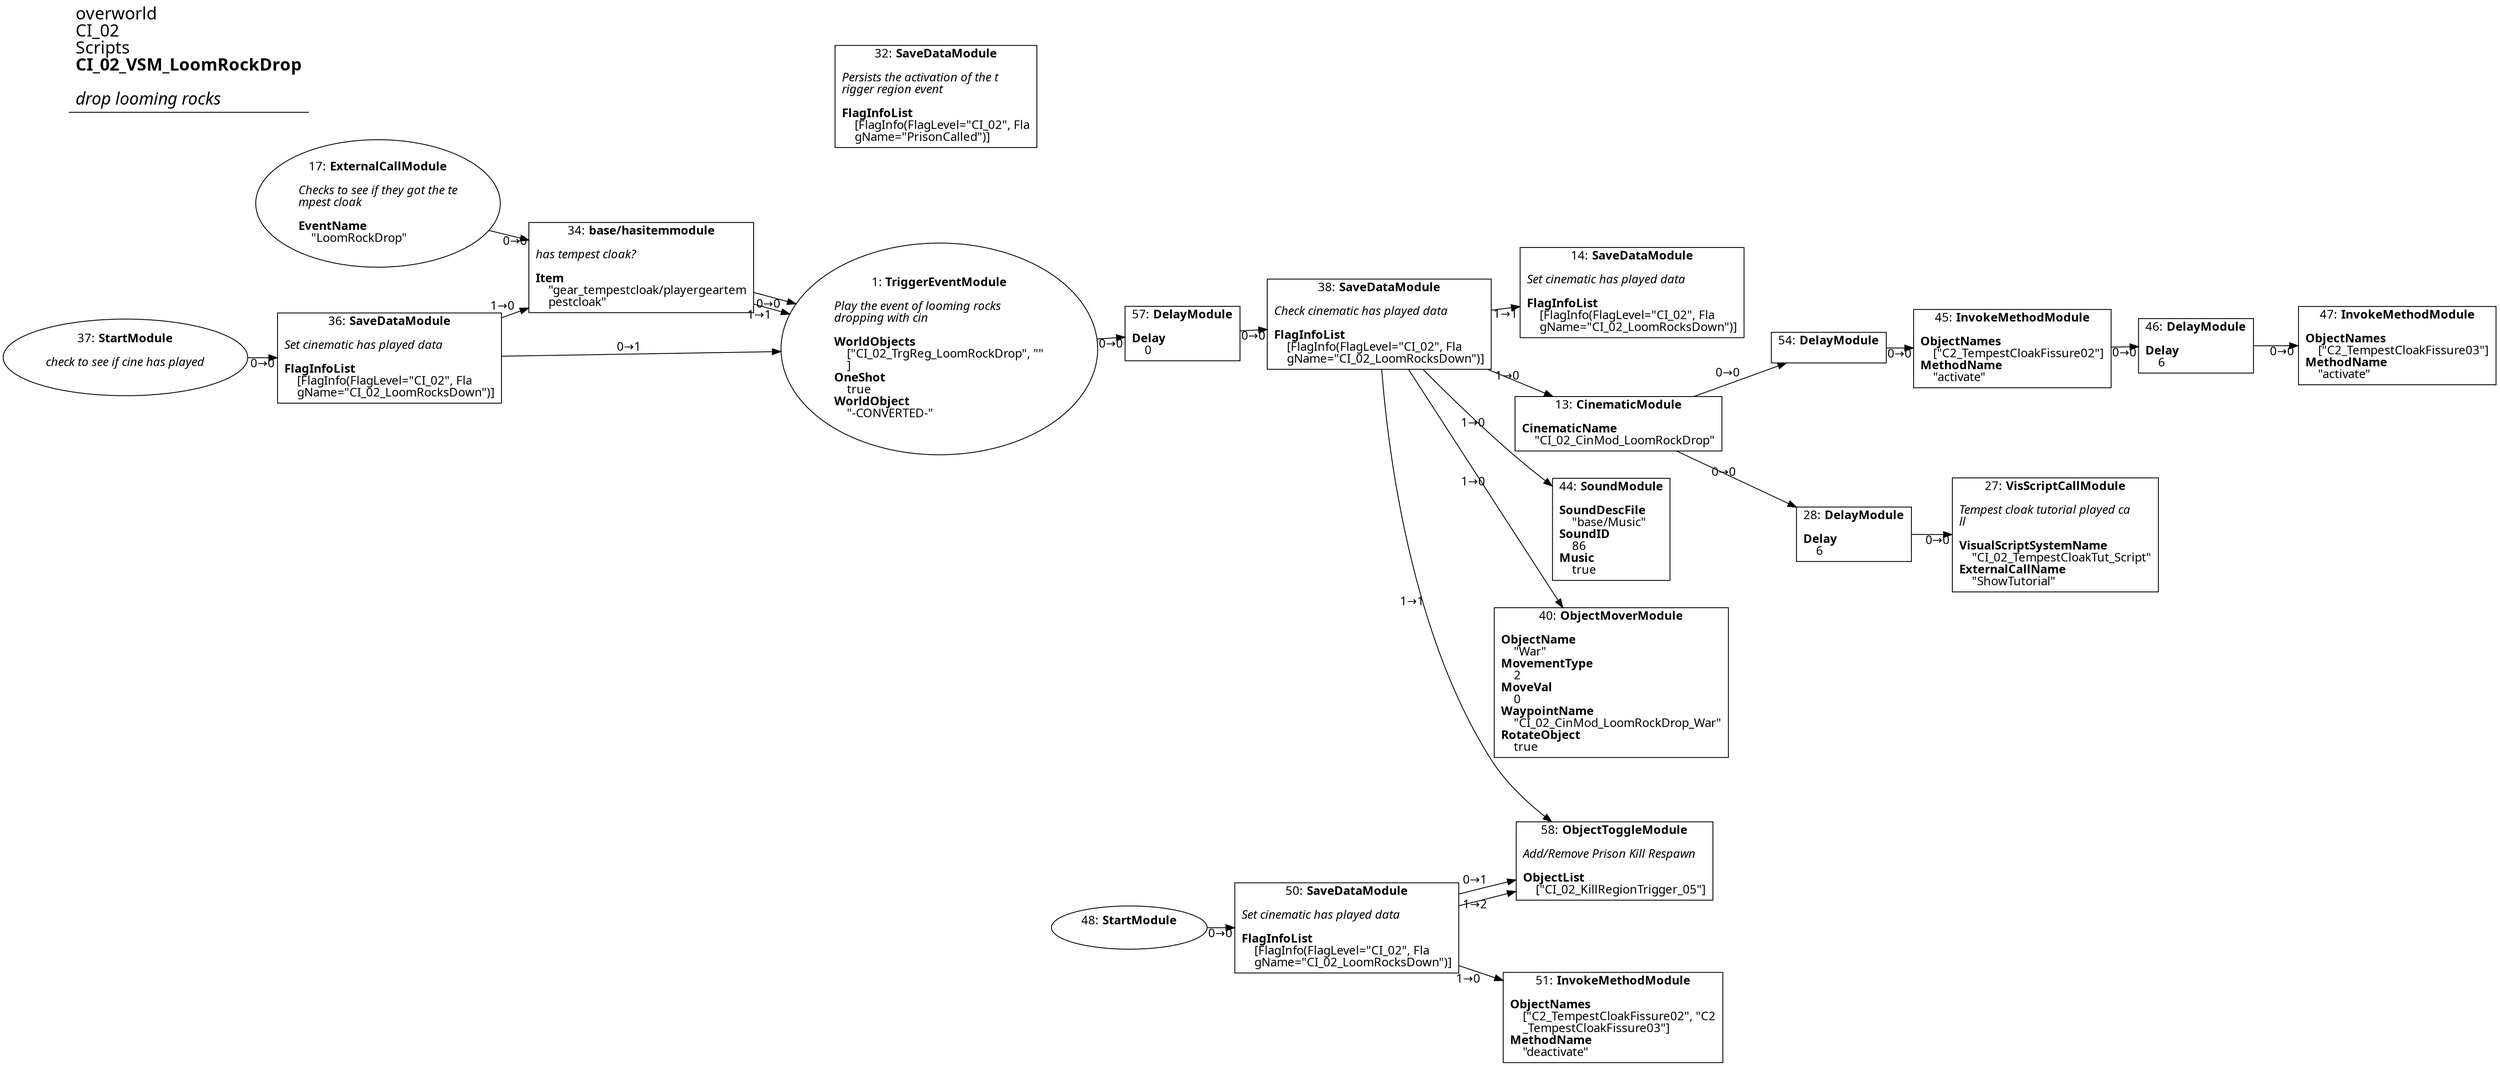 digraph {
    layout = fdp;
    overlap = prism;
    sep = "+16";
    splines = spline;

    node [ shape = box ];

    graph [ fontname = "Segoe UI" ];
    node [ fontname = "Segoe UI" ];
    edge [ fontname = "Segoe UI" ];

    1 [ label = <1: <b>TriggerEventModule</b><br/><br/><i>Play the event of looming rocks <br align="left"/>dropping with cin<br align="left"/></i><br align="left"/><b>WorldObjects</b><br align="left"/>    [&quot;CI_02_TrgReg_LoomRockDrop&quot;, &quot;&quot;<br align="left"/>    ]<br align="left"/><b>OneShot</b><br align="left"/>    true<br align="left"/><b>WorldObject</b><br align="left"/>    &quot;-CONVERTED-&quot;<br align="left"/>> ];
    1 [ shape = oval ]
    1 [ pos = "-0.2,-0.10700001!" ];
    1 -> 57 [ label = "0→0" ];

    13 [ label = <13: <b>CinematicModule</b><br/><br/><b>CinematicName</b><br align="left"/>    &quot;CI_02_CinMod_LoomRockDrop&quot;<br align="left"/>> ];
    13 [ pos = "0.568,-0.22000001!" ];
    13 -> 54 [ label = "0→0" ];
    13 -> 28 [ label = "0→0" ];

    14 [ label = <14: <b>SaveDataModule</b><br/><br/><i>Set cinematic has played data<br align="left"/></i><br align="left"/><b>FlagInfoList</b><br align="left"/>    [FlagInfo(FlagLevel=&quot;CI_02&quot;, Fla<br align="left"/>    gName=&quot;CI_02_LoomRocksDown&quot;)]<br align="left"/>> ];
    14 [ pos = "0.559,-0.07300001!" ];

    17 [ label = <17: <b>ExternalCallModule</b><br/><br/><i>Checks to see if they got the te<br align="left"/>mpest cloak<br align="left"/></i><br align="left"/><b>EventName</b><br align="left"/>    &quot;LoomRockDrop&quot;<br align="left"/>> ];
    17 [ shape = oval ]
    17 [ pos = "-0.71300006,0.031000001!" ];
    17 -> 34 [ label = "0→0" ];

    27 [ label = <27: <b>VisScriptCallModule</b><br/><br/><i>Tempest cloak tutorial played ca<br align="left"/>ll<br align="left"/></i><br align="left"/><b>VisualScriptSystemName</b><br align="left"/>    &quot;CI_02_TempestCloakTut_Script&quot;<br align="left"/><b>ExternalCallName</b><br align="left"/>    &quot;ShowTutorial&quot;<br align="left"/>> ];
    27 [ pos = "1.039,-0.342!" ];

    28 [ label = <28: <b>DelayModule</b><br/><br/><b>Delay</b><br align="left"/>    6<br align="left"/>> ];
    28 [ pos = "0.87000006,-0.342!" ];
    28 -> 27 [ label = "0→0" ];

    32 [ label = <32: <b>SaveDataModule</b><br/><br/><i>Persists the activation of the t<br align="left"/>rigger region event<br align="left"/></i><br align="left"/><b>FlagInfoList</b><br align="left"/>    [FlagInfo(FlagLevel=&quot;CI_02&quot;, Fla<br align="left"/>    gName=&quot;PrisonCalled&quot;)]<br align="left"/>> ];
    32 [ pos = "-0.179,0.18300001!" ];

    34 [ label = <34: <b>base/hasitemmodule</b><br/><br/><i>has tempest cloak?<br align="left"/></i><br align="left"/><b>Item</b><br align="left"/>    &quot;gear_tempestcloak/playergeartem<br align="left"/>    pestcloak&quot;<br align="left"/>> ];
    34 [ pos = "-0.42100003,-0.049000002!" ];
    34 -> 1 [ label = "0→0" ];
    34 -> 1 [ label = "1→1" ];

    36 [ label = <36: <b>SaveDataModule</b><br/><br/><i>Set cinematic has played data<br align="left"/></i><br align="left"/><b>FlagInfoList</b><br align="left"/>    [FlagInfo(FlagLevel=&quot;CI_02&quot;, Fla<br align="left"/>    gName=&quot;CI_02_LoomRocksDown&quot;)]<br align="left"/>> ];
    36 [ pos = "-0.67700005,-0.13000001!" ];
    36 -> 34 [ label = "1→0" ];
    36 -> 1 [ label = "0→1" ];

    37 [ label = <37: <b>StartModule</b><br/><br/><i>check to see if cine has played<br align="left"/></i><br align="left"/>> ];
    37 [ shape = oval ]
    37 [ pos = "-0.9110001,-0.13000001!" ];
    37 -> 36 [ label = "0→0" ];

    38 [ label = <38: <b>SaveDataModule</b><br/><br/><i>Check cinematic has played data<br align="left"/></i><br align="left"/><b>FlagInfoList</b><br align="left"/>    [FlagInfo(FlagLevel=&quot;CI_02&quot;, Fla<br align="left"/>    gName=&quot;CI_02_LoomRocksDown&quot;)]<br align="left"/>> ];
    38 [ pos = "0.277,-0.10700001!" ];
    38 -> 13 [ label = "1→0" ];
    38 -> 14 [ label = "1→1" ];
    38 -> 44 [ label = "1→0" ];
    38 -> 40 [ label = "1→0" ];
    38 -> 58 [ label = "1→1" ];

    40 [ label = <40: <b>ObjectMoverModule</b><br/><br/><b>ObjectName</b><br align="left"/>    &quot;War&quot;<br align="left"/><b>MovementType</b><br align="left"/>    2<br align="left"/><b>MoveVal</b><br align="left"/>    0<br align="left"/><b>WaypointName</b><br align="left"/>    &quot;CI_02_CinMod_LoomRockDrop_War&quot;<br align="left"/><b>RotateObject</b><br align="left"/>    true<br align="left"/>> ];
    40 [ pos = "0.57000005,-0.48000002!" ];

    44 [ label = <44: <b>SoundModule</b><br/><br/><b>SoundDescFile</b><br align="left"/>    &quot;base/Music&quot;<br align="left"/><b>SoundID</b><br align="left"/>    86<br align="left"/><b>Music</b><br align="left"/>    true<br align="left"/>> ];
    44 [ pos = "0.569,-0.33900002!" ];

    45 [ label = <45: <b>InvokeMethodModule</b><br/><br/><b>ObjectNames</b><br align="left"/>    [&quot;C2_TempestCloakFissure02&quot;]<br align="left"/><b>MethodName</b><br align="left"/>    &quot;activate&quot;<br align="left"/>> ];
    45 [ pos = "1.013,-0.112!" ];
    45 -> 46 [ label = "0→0" ];

    46 [ label = <46: <b>DelayModule</b><br/><br/><b>Delay</b><br align="left"/>    6<br align="left"/>> ];
    46 [ pos = "1.235,-0.112!" ];
    46 -> 47 [ label = "0→0" ];

    47 [ label = <47: <b>InvokeMethodModule</b><br/><br/><b>ObjectNames</b><br align="left"/>    [&quot;C2_TempestCloakFissure03&quot;]<br align="left"/><b>MethodName</b><br align="left"/>    &quot;activate&quot;<br align="left"/>> ];
    47 [ pos = "1.417,-0.112!" ];

    48 [ label = <48: <b>StartModule</b><br/><br/>> ];
    48 [ shape = oval ]
    48 [ pos = "0.054,-0.83500004!" ];
    48 -> 50 [ label = "0→0" ];

    50 [ label = <50: <b>SaveDataModule</b><br/><br/><i>Set cinematic has played data<br align="left"/></i><br align="left"/><b>FlagInfoList</b><br align="left"/>    [FlagInfo(FlagLevel=&quot;CI_02&quot;, Fla<br align="left"/>    gName=&quot;CI_02_LoomRocksDown&quot;)]<br align="left"/>> ];
    50 [ pos = "0.25,-0.83500004!" ];
    50 -> 51 [ label = "1→0" ];
    50 -> 58 [ label = "0→1" ];
    50 -> 58 [ label = "1→2" ];

    51 [ label = <51: <b>InvokeMethodModule</b><br/><br/><b>ObjectNames</b><br align="left"/>    [&quot;C2_TempestCloakFissure02&quot;, &quot;C2<br align="left"/>    _TempestCloakFissure03&quot;]<br align="left"/><b>MethodName</b><br align="left"/>    &quot;deactivate&quot;<br align="left"/>> ];
    51 [ pos = "0.583,-0.92800003!" ];

    54 [ label = <54: <b>DelayModule</b><br/><br/>> ];
    54 [ pos = "0.86800003,-0.11100001!" ];
    54 -> 45 [ label = "0→0" ];

    57 [ label = <57: <b>DelayModule</b><br/><br/><b>Delay</b><br align="left"/>    0<br align="left"/>> ];
    57 [ pos = "0.071,-0.10700001!" ];
    57 -> 38 [ label = "0→0" ];

    58 [ label = <58: <b>ObjectToggleModule</b><br/><br/><i>Add/Remove Prison Kill Respawn<br align="left"/></i><br align="left"/><b>ObjectList</b><br align="left"/>    [&quot;CI_02_KillRegionTrigger_05&quot;]<br align="left"/>> ];
    58 [ pos = "0.577,-0.72800004!" ];

    title [ pos = "-0.91200006,0.18400002!" ];
    title [ shape = underline ];
    title [ label = <<font point-size="20">overworld<br align="left"/>CI_02<br align="left"/>Scripts<br align="left"/><b>CI_02_VSM_LoomRockDrop</b><br align="left"/><br/><i>drop looming rocks</i><br align="left"/></font>> ];
}
